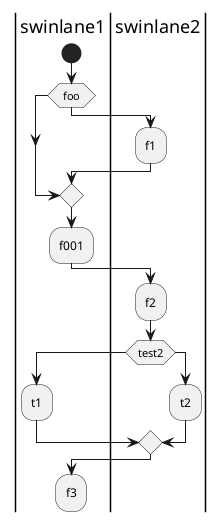 {
  "sha1": "casfqf0og2md6hcav5w3hhrf56tnt6",
  "insertion": {
    "when": "2024-06-01T09:03:01.152Z",
    "user": "plantuml@gmail.com"
  }
}
@startuml
|swinlane1|
start
if (foo) then
  |swinlane2|
  :f1;
endif
|swinlane1|
:f001;
|swinlane2|
:f2;
if (test2) then
|swinlane1|
  :t1;
else
|swinlane2|
  :t2;
endif
|swinlane1|
:f3;
@enduml
